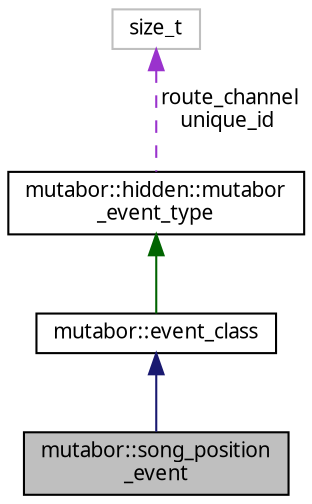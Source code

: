 digraph "mutabor::song_position_event"
{
  edge [fontname="Sans",fontsize="10",labelfontname="Sans",labelfontsize="10"];
  node [fontname="Sans",fontsize="10",shape=record];
  Node3 [label="mutabor::song_position\l_event",height=0.2,width=0.4,color="black", fillcolor="grey75", style="filled", fontcolor="black"];
  Node4 -> Node3 [dir="back",color="midnightblue",fontsize="10",style="solid",fontname="Sans"];
  Node4 [label="mutabor::event_class",height=0.2,width=0.4,color="black", fillcolor="white", style="filled",URL="$d7/d83/classmutabor_1_1event__class.html"];
  Node5 -> Node4 [dir="back",color="darkgreen",fontsize="10",style="solid",fontname="Sans"];
  Node5 [label="mutabor::hidden::mutabor\l_event_type",height=0.2,width=0.4,color="black", fillcolor="white", style="filled",URL="$d1/da6/structmutabor_1_1hidden_1_1mutabor__event__type.html"];
  Node6 -> Node5 [dir="back",color="darkorchid3",fontsize="10",style="dashed",label=" route_channel\nunique_id" ,fontname="Sans"];
  Node6 [label="size_t",height=0.2,width=0.4,color="grey75", fillcolor="white", style="filled"];
}
